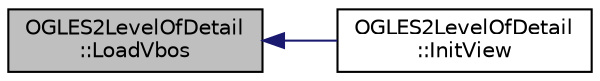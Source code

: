 digraph "OGLES2LevelOfDetail::LoadVbos"
{
  edge [fontname="Helvetica",fontsize="10",labelfontname="Helvetica",labelfontsize="10"];
  node [fontname="Helvetica",fontsize="10",shape=record];
  rankdir="LR";
  Node1 [label="OGLES2LevelOfDetail\l::LoadVbos",height=0.2,width=0.4,color="black", fillcolor="grey75", style="filled", fontcolor="black"];
  Node1 -> Node2 [dir="back",color="midnightblue",fontsize="10",style="solid",fontname="Helvetica"];
  Node2 [label="OGLES2LevelOfDetail\l::InitView",height=0.2,width=0.4,color="black", fillcolor="white", style="filled",URL="$class_o_g_l_e_s2_level_of_detail.html#adf1b25533c0f1c24b44dc268639be48a"];
}
